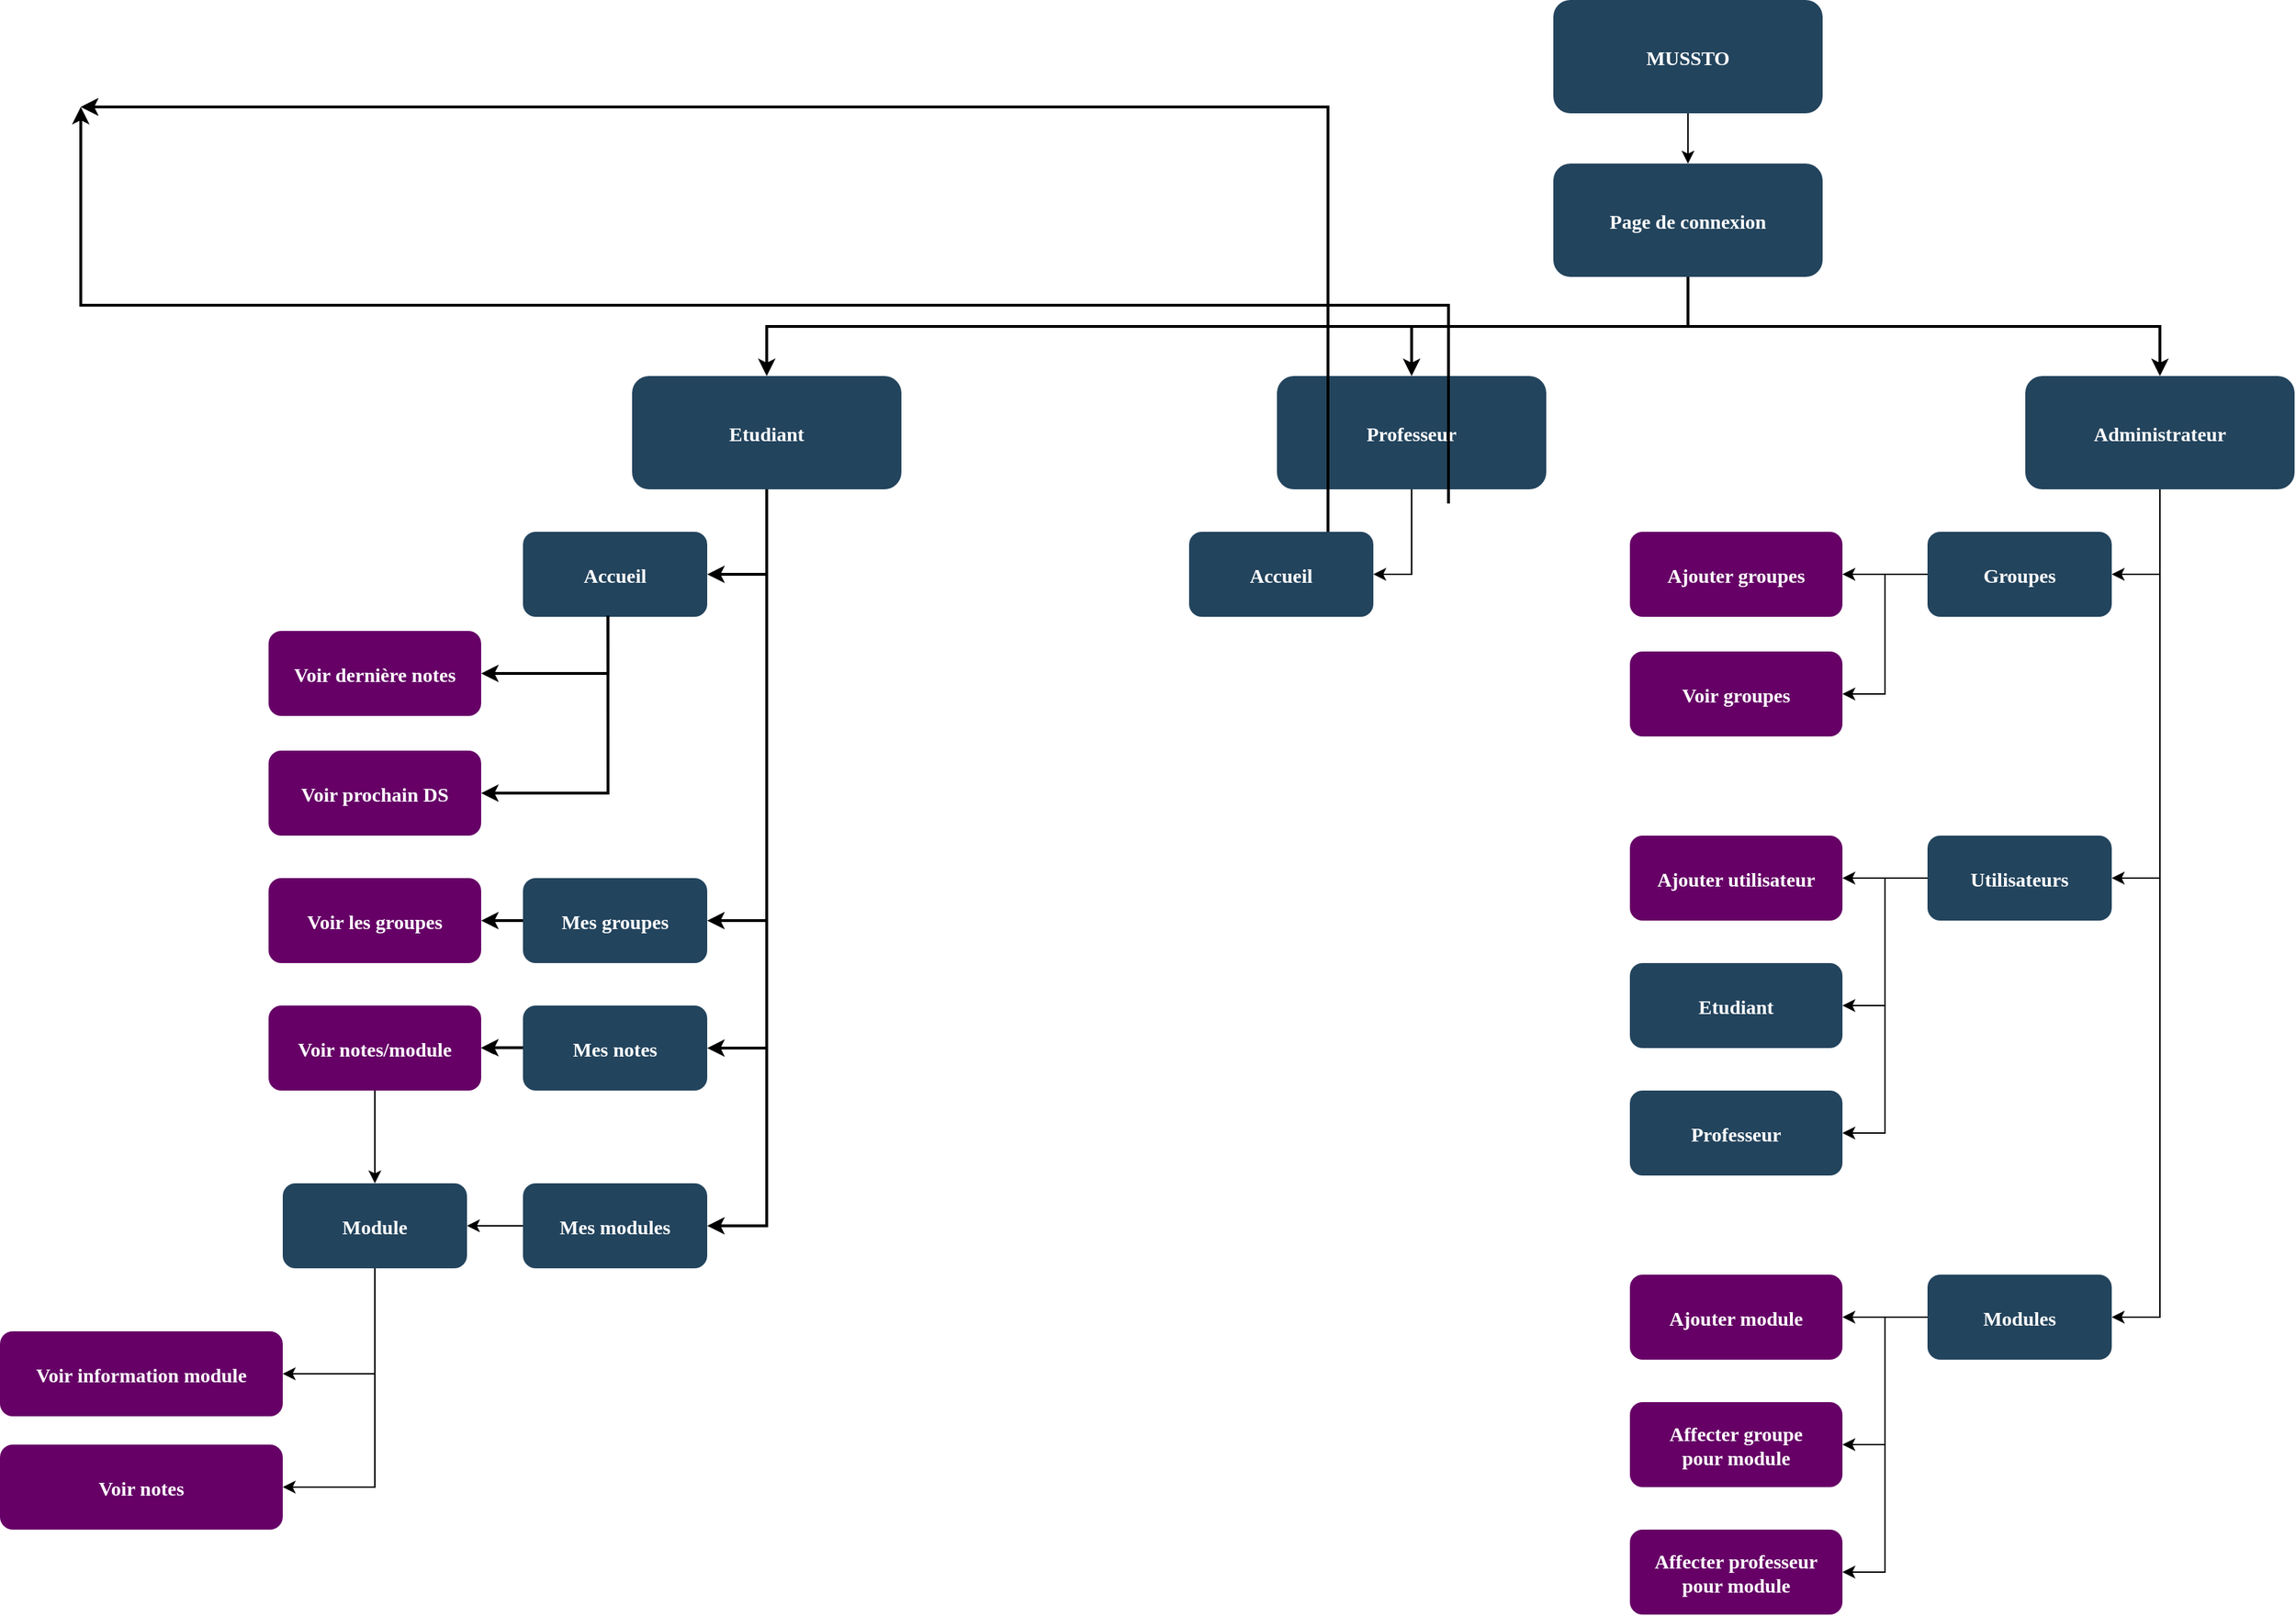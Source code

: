 <mxfile version="19.0.0" type="device"><diagram name="Page-1" id="2c0d36ab-eaac-3732-788b-9136903baeff"><mxGraphModel dx="2556" dy="1022" grid="1" gridSize="10" guides="1" tooltips="1" connect="1" arrows="1" fold="1" page="1" pageScale="1.5" pageWidth="1169" pageHeight="827" background="none" math="0" shadow="0"><root><mxCell id="0"/><mxCell id="1" parent="0"/><mxCell id="2" value="Page de connexion" style="rounded=1;fillColor=#23445D;gradientColor=none;strokeColor=none;fontColor=#FFFFFF;fontStyle=1;fontFamily=Tahoma;fontSize=14" parent="1" vertex="1"><mxGeometry x="1116" y="175.5" width="190" height="80" as="geometry"/></mxCell><mxCell id="VRSLvgvc_EsRi0Dq67K9-166" style="edgeStyle=orthogonalEdgeStyle;rounded=0;orthogonalLoop=1;jettySize=auto;html=1;exitX=0.5;exitY=1;exitDx=0;exitDy=0;entryX=1;entryY=0.5;entryDx=0;entryDy=0;" edge="1" parent="1" source="4" target="VRSLvgvc_EsRi0Dq67K9-163"><mxGeometry relative="1" as="geometry"/></mxCell><mxCell id="VRSLvgvc_EsRi0Dq67K9-167" style="edgeStyle=orthogonalEdgeStyle;rounded=0;orthogonalLoop=1;jettySize=auto;html=1;exitX=0.5;exitY=1;exitDx=0;exitDy=0;entryX=1;entryY=0.5;entryDx=0;entryDy=0;" edge="1" parent="1" source="4" target="VRSLvgvc_EsRi0Dq67K9-164"><mxGeometry relative="1" as="geometry"/></mxCell><mxCell id="VRSLvgvc_EsRi0Dq67K9-168" style="edgeStyle=orthogonalEdgeStyle;rounded=0;orthogonalLoop=1;jettySize=auto;html=1;exitX=0.5;exitY=1;exitDx=0;exitDy=0;entryX=1;entryY=0.5;entryDx=0;entryDy=0;" edge="1" parent="1" source="4" target="VRSLvgvc_EsRi0Dq67K9-165"><mxGeometry relative="1" as="geometry"/></mxCell><mxCell id="4" value="Administrateur" style="rounded=1;fillColor=#23445D;gradientColor=none;strokeColor=none;fontColor=#FFFFFF;fontStyle=1;fontFamily=Tahoma;fontSize=14" parent="1" vertex="1"><mxGeometry x="1449.0" y="325.5" width="190" height="80" as="geometry"/></mxCell><mxCell id="9" value="" style="edgeStyle=elbowEdgeStyle;elbow=vertical;strokeWidth=2;rounded=0" parent="1" source="2" target="4" edge="1"><mxGeometry x="696" y="205.5" width="100" height="100" as="geometry"><mxPoint x="696" y="305.5" as="sourcePoint"/><mxPoint x="796" y="205.5" as="targetPoint"/></mxGeometry></mxCell><mxCell id="VRSLvgvc_EsRi0Dq67K9-162" style="edgeStyle=orthogonalEdgeStyle;rounded=0;orthogonalLoop=1;jettySize=auto;html=1;entryX=1;entryY=0.5;entryDx=0;entryDy=0;" edge="1" parent="1" source="12" target="VRSLvgvc_EsRi0Dq67K9-161"><mxGeometry relative="1" as="geometry"/></mxCell><mxCell id="12" value="Professeur" style="rounded=1;fillColor=#23445D;gradientColor=none;strokeColor=none;fontColor=#FFFFFF;fontStyle=1;fontFamily=Tahoma;fontSize=14" parent="1" vertex="1"><mxGeometry x="921.0" y="325.5" width="190" height="80" as="geometry"/></mxCell><mxCell id="13" value="Etudiant" style="rounded=1;fillColor=#23445D;gradientColor=none;strokeColor=none;fontColor=#FFFFFF;fontStyle=1;fontFamily=Tahoma;fontSize=14" parent="1" vertex="1"><mxGeometry x="466" y="325.5" width="190" height="80" as="geometry"/></mxCell><mxCell id="16" value="Accueil" style="rounded=1;fillColor=#23445D;gradientColor=none;strokeColor=none;fontColor=#FFFFFF;fontStyle=1;fontFamily=Tahoma;fontSize=14" parent="1" vertex="1"><mxGeometry x="389" y="435.5" width="130" height="60" as="geometry"/></mxCell><mxCell id="VRSLvgvc_EsRi0Dq67K9-149" value="" style="edgeStyle=orthogonalEdgeStyle;rounded=0;orthogonalLoop=1;jettySize=auto;html=1;" edge="1" parent="1" source="17" target="VRSLvgvc_EsRi0Dq67K9-148"><mxGeometry relative="1" as="geometry"/></mxCell><mxCell id="17" value="Mes notes" style="rounded=1;fillColor=#23445D;gradientColor=none;strokeColor=none;fontColor=#FFFFFF;fontStyle=1;fontFamily=Tahoma;fontSize=14" parent="1" vertex="1"><mxGeometry x="389" y="770" width="130" height="60" as="geometry"/></mxCell><mxCell id="18" value="Mes groupes" style="rounded=1;fillColor=#23445D;gradientColor=none;strokeColor=none;fontColor=#FFFFFF;fontStyle=1;fontFamily=Tahoma;fontSize=14" parent="1" vertex="1"><mxGeometry x="389" y="680" width="130" height="60" as="geometry"/></mxCell><mxCell id="59" value="" style="edgeStyle=elbowEdgeStyle;elbow=vertical;strokeWidth=2;rounded=0" parent="1" source="2" target="12" edge="1"><mxGeometry x="706" y="215.5" width="100" height="100" as="geometry"><mxPoint x="1221" y="265.5" as="sourcePoint"/><mxPoint x="1826.0" y="335.5" as="targetPoint"/></mxGeometry></mxCell><mxCell id="61" value="" style="edgeStyle=elbowEdgeStyle;elbow=vertical;strokeWidth=2;rounded=0" parent="1" source="2" target="13" edge="1"><mxGeometry x="336" y="125.5" width="100" height="100" as="geometry"><mxPoint x="336" y="225.5" as="sourcePoint"/><mxPoint x="436" y="125.5" as="targetPoint"/></mxGeometry></mxCell><mxCell id="64" value="" style="edgeStyle=elbowEdgeStyle;elbow=horizontal;strokeWidth=2;rounded=0" parent="1" source="13" target="16" edge="1"><mxGeometry x="336" y="125.5" width="100" height="100" as="geometry"><mxPoint x="336" y="225.5" as="sourcePoint"/><mxPoint x="436" y="125.5" as="targetPoint"/><Array as="points"><mxPoint x="561" y="425.5"/></Array></mxGeometry></mxCell><mxCell id="65" value="" style="edgeStyle=elbowEdgeStyle;elbow=horizontal;strokeWidth=2;rounded=0" parent="1" source="13" target="17" edge="1"><mxGeometry x="336" y="125.5" width="100" height="100" as="geometry"><mxPoint x="336" y="225.5" as="sourcePoint"/><mxPoint x="436" y="125.5" as="targetPoint"/><Array as="points"><mxPoint x="561" y="465.5"/></Array></mxGeometry></mxCell><mxCell id="66" value="" style="edgeStyle=elbowEdgeStyle;elbow=horizontal;strokeWidth=2;rounded=0" parent="1" source="13" target="18" edge="1"><mxGeometry x="336" y="125.5" width="100" height="100" as="geometry"><mxPoint x="336" y="225.5" as="sourcePoint"/><mxPoint x="436" y="125.5" as="targetPoint"/><Array as="points"><mxPoint x="561" y="515.5"/></Array></mxGeometry></mxCell><mxCell id="82" value="" style="edgeStyle=elbowEdgeStyle;elbow=horizontal;strokeWidth=2;rounded=0" parent="1" target="42" edge="1"><mxGeometry x="-23" y="135.5" width="100" height="100" as="geometry"><mxPoint x="977" y="485.5" as="sourcePoint"/><mxPoint x="77" y="135.5" as="targetPoint"/><Array as="points"><mxPoint x="957" y="535.5"/></Array></mxGeometry></mxCell><mxCell id="83" value="" style="edgeStyle=elbowEdgeStyle;elbow=horizontal;strokeWidth=2;rounded=0" parent="1" target="43" edge="1"><mxGeometry x="-23" y="135.5" width="100" height="100" as="geometry"><mxPoint x="977" y="485.5" as="sourcePoint"/><mxPoint x="77" y="135.5" as="targetPoint"/><Array as="points"><mxPoint x="957" y="585.5"/></Array></mxGeometry></mxCell><mxCell id="103" value="" style="edgeStyle=elbowEdgeStyle;elbow=vertical;strokeWidth=2;rounded=0" parent="1" target="41" edge="1"><mxGeometry x="-23" y="135.5" width="100" height="100" as="geometry"><mxPoint x="1042" y="415.5" as="sourcePoint"/><mxPoint x="77" y="135.5" as="targetPoint"/></mxGeometry></mxCell><mxCell id="VRSLvgvc_EsRi0Dq67K9-126" style="edgeStyle=orthogonalEdgeStyle;rounded=0;orthogonalLoop=1;jettySize=auto;html=1;exitX=0.5;exitY=1;exitDx=0;exitDy=0;" edge="1" parent="1" source="VRSLvgvc_EsRi0Dq67K9-124" target="2"><mxGeometry relative="1" as="geometry"/></mxCell><mxCell id="VRSLvgvc_EsRi0Dq67K9-124" value="MUSSTO" style="rounded=1;fillColor=#23445D;gradientColor=none;strokeColor=none;fontColor=#FFFFFF;fontStyle=1;fontFamily=Tahoma;fontSize=14" vertex="1" parent="1"><mxGeometry x="1116" y="60" width="190" height="80" as="geometry"/></mxCell><mxCell id="VRSLvgvc_EsRi0Dq67K9-129" value="Voir dernière notes" style="rounded=1;fillColor=#660066;gradientColor=none;strokeColor=none;fontColor=#FFFFFF;fontStyle=1;fontFamily=Tahoma;fontSize=14" vertex="1" parent="1"><mxGeometry x="209.5" y="505.5" width="150" height="60" as="geometry"/></mxCell><mxCell id="VRSLvgvc_EsRi0Dq67K9-134" value="" style="edgeStyle=elbowEdgeStyle;elbow=horizontal;strokeWidth=2;rounded=0;exitX=0.461;exitY=0.986;exitDx=0;exitDy=0;exitPerimeter=0;entryX=1;entryY=0.5;entryDx=0;entryDy=0;" edge="1" parent="1" source="16" target="VRSLvgvc_EsRi0Dq67K9-129"><mxGeometry x="241" y="235.5" width="100" height="100" as="geometry"><mxPoint x="466" y="515.5" as="sourcePoint"/><mxPoint x="424" y="575.5" as="targetPoint"/><Array as="points"><mxPoint x="449" y="510"/></Array></mxGeometry></mxCell><mxCell id="VRSLvgvc_EsRi0Dq67K9-135" value="Voir prochain DS" style="rounded=1;fillColor=#660066;gradientColor=none;strokeColor=none;fontColor=#FFFFFF;fontStyle=1;fontFamily=Tahoma;fontSize=14" vertex="1" parent="1"><mxGeometry x="209.5" y="590" width="150" height="60" as="geometry"/></mxCell><mxCell id="VRSLvgvc_EsRi0Dq67K9-136" value="" style="edgeStyle=elbowEdgeStyle;elbow=horizontal;strokeWidth=2;rounded=0;exitX=0.461;exitY=0.986;exitDx=0;exitDy=0;exitPerimeter=0;entryX=1;entryY=0.5;entryDx=0;entryDy=0;" edge="1" parent="1" target="VRSLvgvc_EsRi0Dq67K9-135"><mxGeometry x="241" y="236.34" width="100" height="100" as="geometry"><mxPoint x="448.93" y="495.5" as="sourcePoint"/><mxPoint x="359.5" y="536.34" as="targetPoint"/><Array as="points"><mxPoint x="449" y="510.84"/></Array></mxGeometry></mxCell><mxCell id="VRSLvgvc_EsRi0Dq67K9-138" value="Voir les groupes" style="rounded=1;fillColor=#660066;gradientColor=none;strokeColor=none;fontColor=#FFFFFF;fontStyle=1;fontFamily=Tahoma;fontSize=14" vertex="1" parent="1"><mxGeometry x="209.5" y="680" width="150" height="60" as="geometry"/></mxCell><mxCell id="VRSLvgvc_EsRi0Dq67K9-139" value="" style="edgeStyle=elbowEdgeStyle;elbow=horizontal;strokeWidth=2;rounded=0;exitX=0;exitY=0.5;exitDx=0;exitDy=0;entryX=1;entryY=0.5;entryDx=0;entryDy=0;" edge="1" parent="1" source="18" target="VRSLvgvc_EsRi0Dq67K9-138"><mxGeometry x="241" y="306.34" width="100" height="100" as="geometry"><mxPoint x="448.93" y="565.5" as="sourcePoint"/><mxPoint x="359.5" y="690" as="targetPoint"/><Array as="points"/></mxGeometry></mxCell><mxCell id="VRSLvgvc_EsRi0Dq67K9-141" value="" style="edgeStyle=elbowEdgeStyle;elbow=horizontal;strokeWidth=2;rounded=0;exitX=0;exitY=0.5;exitDx=0;exitDy=0;entryX=1;entryY=0.5;entryDx=0;entryDy=0;" edge="1" parent="1"><mxGeometry x="241" y="396.1" width="100" height="100" as="geometry"><mxPoint x="389" y="799.76" as="sourcePoint"/><mxPoint x="359.5" y="799.76" as="targetPoint"/><Array as="points"/></mxGeometry></mxCell><mxCell id="VRSLvgvc_EsRi0Dq67K9-155" style="edgeStyle=orthogonalEdgeStyle;rounded=0;orthogonalLoop=1;jettySize=auto;html=1;exitX=0;exitY=0.5;exitDx=0;exitDy=0;entryX=1;entryY=0.5;entryDx=0;entryDy=0;" edge="1" parent="1" source="VRSLvgvc_EsRi0Dq67K9-146" target="VRSLvgvc_EsRi0Dq67K9-154"><mxGeometry relative="1" as="geometry"/></mxCell><mxCell id="VRSLvgvc_EsRi0Dq67K9-146" value="Mes modules" style="rounded=1;fillColor=#23445D;gradientColor=none;strokeColor=none;fontColor=#FFFFFF;fontStyle=1;fontFamily=Tahoma;fontSize=14" vertex="1" parent="1"><mxGeometry x="389" y="895.5" width="130" height="60" as="geometry"/></mxCell><mxCell id="VRSLvgvc_EsRi0Dq67K9-147" value="" style="edgeStyle=elbowEdgeStyle;elbow=horizontal;strokeWidth=2;rounded=0" edge="1" parent="1" target="VRSLvgvc_EsRi0Dq67K9-146"><mxGeometry x="336" y="125.5" width="100" height="100" as="geometry"><mxPoint x="561.0" y="405.5" as="sourcePoint"/><mxPoint x="519" y="800" as="targetPoint"/><Array as="points"><mxPoint x="561" y="465.5"/></Array></mxGeometry></mxCell><mxCell id="VRSLvgvc_EsRi0Dq67K9-153" style="edgeStyle=orthogonalEdgeStyle;rounded=0;orthogonalLoop=1;jettySize=auto;html=1;entryX=0.5;entryY=0;entryDx=0;entryDy=0;exitX=0.5;exitY=1;exitDx=0;exitDy=0;" edge="1" parent="1" source="VRSLvgvc_EsRi0Dq67K9-148" target="VRSLvgvc_EsRi0Dq67K9-154"><mxGeometry relative="1" as="geometry"/></mxCell><mxCell id="VRSLvgvc_EsRi0Dq67K9-148" value="Voir notes/module" style="rounded=1;fillColor=#660066;gradientColor=none;strokeColor=none;fontColor=#FFFFFF;fontStyle=1;fontFamily=Tahoma;fontSize=14" vertex="1" parent="1"><mxGeometry x="209.5" y="770" width="150" height="60" as="geometry"/></mxCell><mxCell id="VRSLvgvc_EsRi0Dq67K9-157" style="edgeStyle=orthogonalEdgeStyle;rounded=0;orthogonalLoop=1;jettySize=auto;html=1;exitX=0.5;exitY=1;exitDx=0;exitDy=0;entryX=1;entryY=0.5;entryDx=0;entryDy=0;" edge="1" parent="1" source="VRSLvgvc_EsRi0Dq67K9-154" target="VRSLvgvc_EsRi0Dq67K9-156"><mxGeometry relative="1" as="geometry"/></mxCell><mxCell id="VRSLvgvc_EsRi0Dq67K9-160" style="edgeStyle=orthogonalEdgeStyle;rounded=0;orthogonalLoop=1;jettySize=auto;html=1;exitX=0.5;exitY=1;exitDx=0;exitDy=0;entryX=1;entryY=0.5;entryDx=0;entryDy=0;" edge="1" parent="1" source="VRSLvgvc_EsRi0Dq67K9-154" target="VRSLvgvc_EsRi0Dq67K9-159"><mxGeometry relative="1" as="geometry"/></mxCell><mxCell id="VRSLvgvc_EsRi0Dq67K9-154" value="Module" style="rounded=1;fillColor=#23445D;gradientColor=none;strokeColor=none;fontColor=#FFFFFF;fontStyle=1;fontFamily=Tahoma;fontSize=14" vertex="1" parent="1"><mxGeometry x="219.5" y="895.5" width="130" height="60" as="geometry"/></mxCell><mxCell id="VRSLvgvc_EsRi0Dq67K9-156" value="Voir information module" style="rounded=1;fillColor=#660066;gradientColor=none;strokeColor=none;fontColor=#FFFFFF;fontStyle=1;fontFamily=Tahoma;fontSize=14" vertex="1" parent="1"><mxGeometry x="20" y="1000" width="199.5" height="60" as="geometry"/></mxCell><mxCell id="VRSLvgvc_EsRi0Dq67K9-159" value="Voir notes" style="rounded=1;fillColor=#660066;gradientColor=none;strokeColor=none;fontColor=#FFFFFF;fontStyle=1;fontFamily=Tahoma;fontSize=14" vertex="1" parent="1"><mxGeometry x="20" y="1080" width="199.5" height="60" as="geometry"/></mxCell><mxCell id="VRSLvgvc_EsRi0Dq67K9-161" value="Accueil" style="rounded=1;fillColor=#23445D;gradientColor=none;strokeColor=none;fontColor=#FFFFFF;fontStyle=1;fontFamily=Tahoma;fontSize=14" vertex="1" parent="1"><mxGeometry x="859" y="435.5" width="130" height="60" as="geometry"/></mxCell><mxCell id="VRSLvgvc_EsRi0Dq67K9-170" style="edgeStyle=orthogonalEdgeStyle;rounded=0;orthogonalLoop=1;jettySize=auto;html=1;" edge="1" parent="1" source="VRSLvgvc_EsRi0Dq67K9-163" target="VRSLvgvc_EsRi0Dq67K9-169"><mxGeometry relative="1" as="geometry"/></mxCell><mxCell id="VRSLvgvc_EsRi0Dq67K9-172" style="edgeStyle=orthogonalEdgeStyle;rounded=0;orthogonalLoop=1;jettySize=auto;html=1;entryX=1;entryY=0.5;entryDx=0;entryDy=0;" edge="1" parent="1" source="VRSLvgvc_EsRi0Dq67K9-163" target="VRSLvgvc_EsRi0Dq67K9-171"><mxGeometry relative="1" as="geometry"><mxPoint x="1320" y="560" as="targetPoint"/><Array as="points"><mxPoint x="1350" y="466"/><mxPoint x="1350" y="550"/></Array></mxGeometry></mxCell><mxCell id="VRSLvgvc_EsRi0Dq67K9-163" value="Groupes" style="rounded=1;fillColor=#23445D;gradientColor=none;strokeColor=none;fontColor=#FFFFFF;fontStyle=1;fontFamily=Tahoma;fontSize=14" vertex="1" parent="1"><mxGeometry x="1380" y="435.5" width="130" height="60" as="geometry"/></mxCell><mxCell id="VRSLvgvc_EsRi0Dq67K9-174" style="edgeStyle=orthogonalEdgeStyle;rounded=0;orthogonalLoop=1;jettySize=auto;html=1;" edge="1" parent="1" source="VRSLvgvc_EsRi0Dq67K9-164" target="VRSLvgvc_EsRi0Dq67K9-173"><mxGeometry relative="1" as="geometry"/></mxCell><mxCell id="VRSLvgvc_EsRi0Dq67K9-176" style="edgeStyle=orthogonalEdgeStyle;rounded=0;orthogonalLoop=1;jettySize=auto;html=1;entryX=1;entryY=0.5;entryDx=0;entryDy=0;" edge="1" parent="1" source="VRSLvgvc_EsRi0Dq67K9-164" target="VRSLvgvc_EsRi0Dq67K9-175"><mxGeometry relative="1" as="geometry"/></mxCell><mxCell id="VRSLvgvc_EsRi0Dq67K9-179" style="edgeStyle=orthogonalEdgeStyle;rounded=0;orthogonalLoop=1;jettySize=auto;html=1;entryX=1;entryY=0.5;entryDx=0;entryDy=0;" edge="1" parent="1" source="VRSLvgvc_EsRi0Dq67K9-164" target="VRSLvgvc_EsRi0Dq67K9-177"><mxGeometry relative="1" as="geometry"/></mxCell><mxCell id="VRSLvgvc_EsRi0Dq67K9-164" value="Utilisateurs" style="rounded=1;fillColor=#23445D;gradientColor=none;strokeColor=none;fontColor=#FFFFFF;fontStyle=1;fontFamily=Tahoma;fontSize=14" vertex="1" parent="1"><mxGeometry x="1380" y="650" width="130" height="60" as="geometry"/></mxCell><mxCell id="VRSLvgvc_EsRi0Dq67K9-183" style="edgeStyle=orthogonalEdgeStyle;rounded=0;orthogonalLoop=1;jettySize=auto;html=1;entryX=1;entryY=0.5;entryDx=0;entryDy=0;" edge="1" parent="1" source="VRSLvgvc_EsRi0Dq67K9-165" target="VRSLvgvc_EsRi0Dq67K9-180"><mxGeometry relative="1" as="geometry"/></mxCell><mxCell id="VRSLvgvc_EsRi0Dq67K9-184" style="edgeStyle=orthogonalEdgeStyle;rounded=0;orthogonalLoop=1;jettySize=auto;html=1;entryX=1;entryY=0.5;entryDx=0;entryDy=0;" edge="1" parent="1" source="VRSLvgvc_EsRi0Dq67K9-165" target="VRSLvgvc_EsRi0Dq67K9-181"><mxGeometry relative="1" as="geometry"/></mxCell><mxCell id="VRSLvgvc_EsRi0Dq67K9-185" style="edgeStyle=orthogonalEdgeStyle;rounded=0;orthogonalLoop=1;jettySize=auto;html=1;entryX=1;entryY=0.5;entryDx=0;entryDy=0;" edge="1" parent="1" source="VRSLvgvc_EsRi0Dq67K9-165" target="VRSLvgvc_EsRi0Dq67K9-182"><mxGeometry relative="1" as="geometry"/></mxCell><mxCell id="VRSLvgvc_EsRi0Dq67K9-165" value="Modules" style="rounded=1;fillColor=#23445D;gradientColor=none;strokeColor=none;fontColor=#FFFFFF;fontStyle=1;fontFamily=Tahoma;fontSize=14" vertex="1" parent="1"><mxGeometry x="1380" y="960" width="130" height="60" as="geometry"/></mxCell><mxCell id="VRSLvgvc_EsRi0Dq67K9-169" value="Ajouter groupes" style="rounded=1;fillColor=#660066;gradientColor=none;strokeColor=none;fontColor=#FFFFFF;fontStyle=1;fontFamily=Tahoma;fontSize=14" vertex="1" parent="1"><mxGeometry x="1170" y="435.5" width="150" height="60" as="geometry"/></mxCell><mxCell id="VRSLvgvc_EsRi0Dq67K9-171" value="Voir groupes" style="rounded=1;fillColor=#660066;gradientColor=none;strokeColor=none;fontColor=#FFFFFF;fontStyle=1;fontFamily=Tahoma;fontSize=14" vertex="1" parent="1"><mxGeometry x="1170" y="520" width="150" height="60" as="geometry"/></mxCell><mxCell id="VRSLvgvc_EsRi0Dq67K9-173" value="Ajouter utilisateur" style="rounded=1;fillColor=#660066;gradientColor=none;strokeColor=none;fontColor=#FFFFFF;fontStyle=1;fontFamily=Tahoma;fontSize=14" vertex="1" parent="1"><mxGeometry x="1170" y="650" width="150" height="60" as="geometry"/></mxCell><mxCell id="VRSLvgvc_EsRi0Dq67K9-175" value="Etudiant" style="rounded=1;fillColor=#23445D;gradientColor=none;strokeColor=none;fontColor=#FFFFFF;fontStyle=1;fontFamily=Tahoma;fontSize=14" vertex="1" parent="1"><mxGeometry x="1170" y="740" width="150" height="60" as="geometry"/></mxCell><mxCell id="VRSLvgvc_EsRi0Dq67K9-177" value="Professeur" style="rounded=1;fillColor=#23445D;gradientColor=none;strokeColor=none;fontColor=#FFFFFF;fontStyle=1;fontFamily=Tahoma;fontSize=14" vertex="1" parent="1"><mxGeometry x="1170" y="830" width="150" height="60" as="geometry"/></mxCell><mxCell id="VRSLvgvc_EsRi0Dq67K9-180" value="Ajouter module" style="rounded=1;fillColor=#660066;gradientColor=none;strokeColor=none;fontColor=#FFFFFF;fontStyle=1;fontFamily=Tahoma;fontSize=14" vertex="1" parent="1"><mxGeometry x="1170" y="960" width="150" height="60" as="geometry"/></mxCell><mxCell id="VRSLvgvc_EsRi0Dq67K9-181" value="Affecter groupe&#10;pour module" style="rounded=1;fillColor=#660066;gradientColor=none;strokeColor=none;fontColor=#FFFFFF;fontStyle=1;fontFamily=Tahoma;fontSize=14" vertex="1" parent="1"><mxGeometry x="1170" y="1050" width="150" height="60" as="geometry"/></mxCell><mxCell id="VRSLvgvc_EsRi0Dq67K9-182" value="Affecter professeur&#10;pour module" style="rounded=1;fillColor=#660066;gradientColor=none;strokeColor=none;fontColor=#FFFFFF;fontStyle=1;fontFamily=Tahoma;fontSize=14" vertex="1" parent="1"><mxGeometry x="1170" y="1140" width="150" height="60" as="geometry"/></mxCell></root></mxGraphModel></diagram></mxfile>